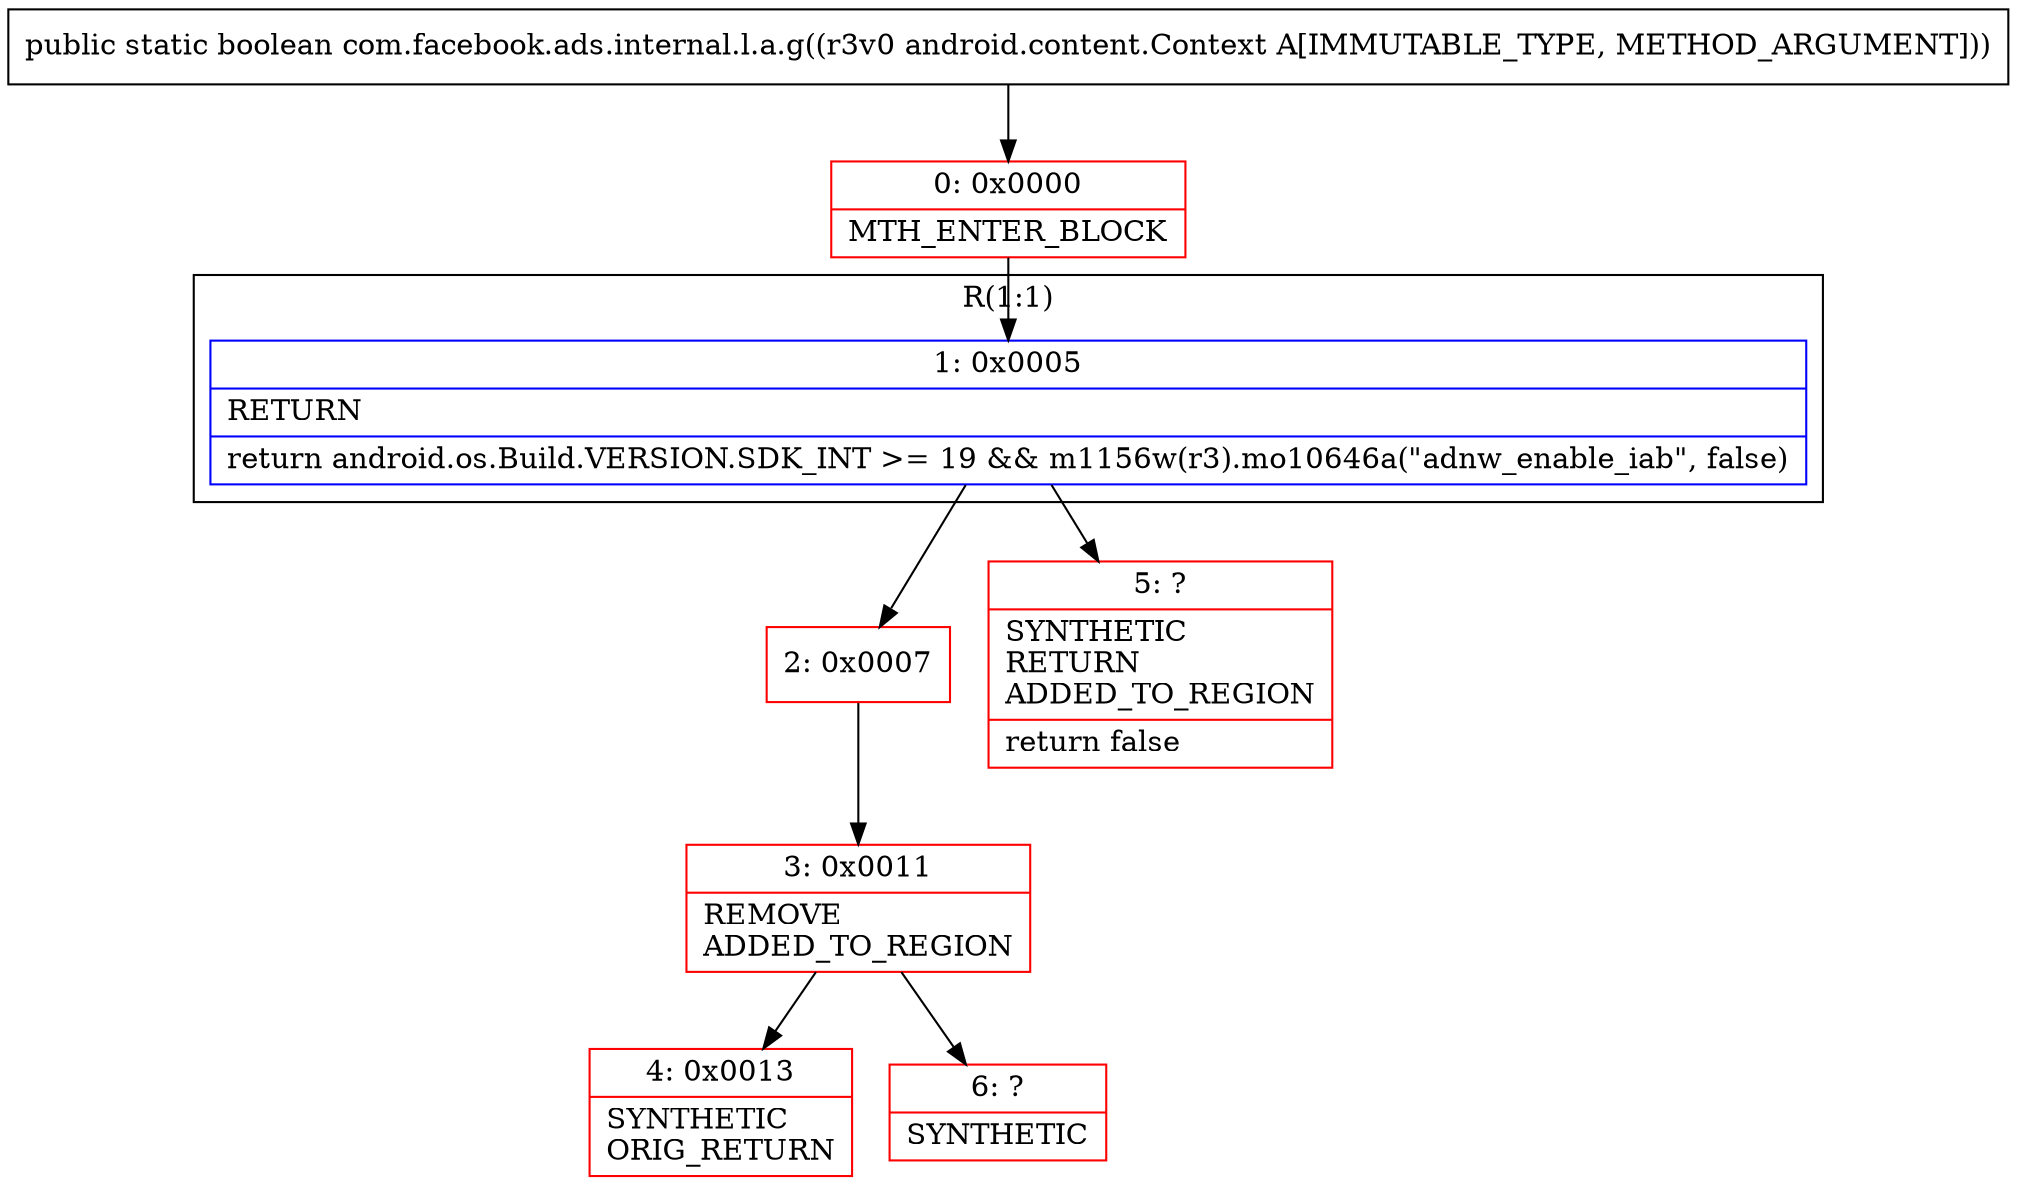 digraph "CFG forcom.facebook.ads.internal.l.a.g(Landroid\/content\/Context;)Z" {
subgraph cluster_Region_1543059717 {
label = "R(1:1)";
node [shape=record,color=blue];
Node_1 [shape=record,label="{1\:\ 0x0005|RETURN\l|return android.os.Build.VERSION.SDK_INT \>= 19 && m1156w(r3).mo10646a(\"adnw_enable_iab\", false)\l}"];
}
Node_0 [shape=record,color=red,label="{0\:\ 0x0000|MTH_ENTER_BLOCK\l}"];
Node_2 [shape=record,color=red,label="{2\:\ 0x0007}"];
Node_3 [shape=record,color=red,label="{3\:\ 0x0011|REMOVE\lADDED_TO_REGION\l}"];
Node_4 [shape=record,color=red,label="{4\:\ 0x0013|SYNTHETIC\lORIG_RETURN\l}"];
Node_5 [shape=record,color=red,label="{5\:\ ?|SYNTHETIC\lRETURN\lADDED_TO_REGION\l|return false\l}"];
Node_6 [shape=record,color=red,label="{6\:\ ?|SYNTHETIC\l}"];
MethodNode[shape=record,label="{public static boolean com.facebook.ads.internal.l.a.g((r3v0 android.content.Context A[IMMUTABLE_TYPE, METHOD_ARGUMENT])) }"];
MethodNode -> Node_0;
Node_1 -> Node_2;
Node_1 -> Node_5;
Node_0 -> Node_1;
Node_2 -> Node_3;
Node_3 -> Node_4;
Node_3 -> Node_6;
}

